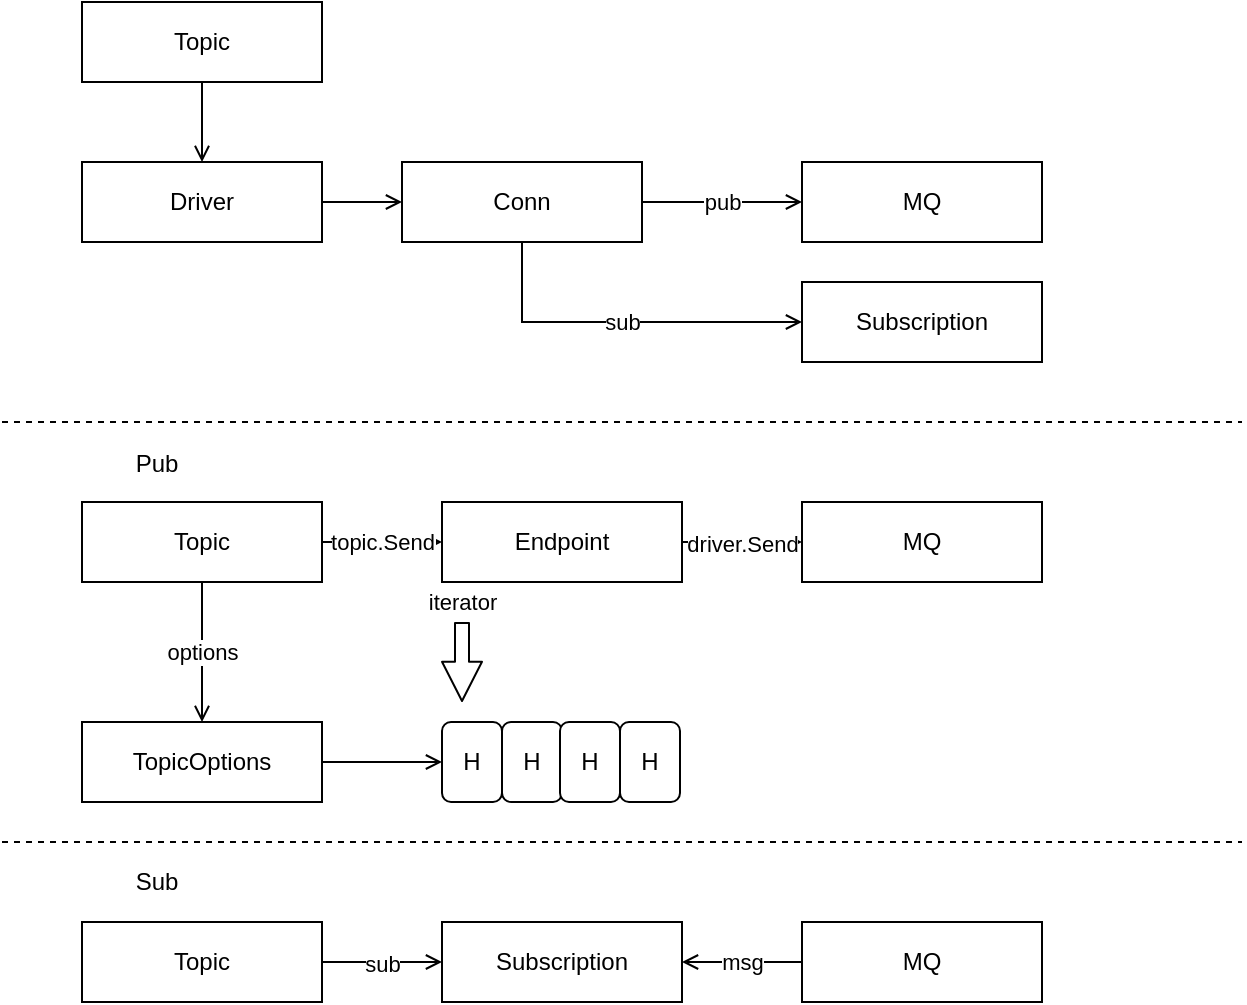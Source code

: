 <mxfile version="13.0.1" type="device"><diagram id="jl9dASJurcuEH9TrRSAs" name="第 1 页"><mxGraphModel dx="878" dy="556" grid="1" gridSize="10" guides="1" tooltips="1" connect="1" arrows="1" fold="1" page="1" pageScale="1" pageWidth="827" pageHeight="1169" math="0" shadow="0"><root><mxCell id="0"/><mxCell id="1" parent="0"/><mxCell id="td8ZOhr1b_kOlsYHJSii-5" style="edgeStyle=orthogonalEdgeStyle;rounded=0;orthogonalLoop=1;jettySize=auto;html=1;exitX=0.5;exitY=1;exitDx=0;exitDy=0;endArrow=open;endFill=0;" edge="1" parent="1" source="td8ZOhr1b_kOlsYHJSii-1" target="td8ZOhr1b_kOlsYHJSii-2"><mxGeometry relative="1" as="geometry"/></mxCell><mxCell id="td8ZOhr1b_kOlsYHJSii-1" value="Topic" style="rounded=0;whiteSpace=wrap;html=1;" vertex="1" parent="1"><mxGeometry x="160" y="120" width="120" height="40" as="geometry"/></mxCell><mxCell id="td8ZOhr1b_kOlsYHJSii-6" style="edgeStyle=orthogonalEdgeStyle;rounded=0;orthogonalLoop=1;jettySize=auto;html=1;exitX=1;exitY=0.5;exitDx=0;exitDy=0;entryX=0;entryY=0.5;entryDx=0;entryDy=0;endArrow=open;endFill=0;" edge="1" parent="1" source="td8ZOhr1b_kOlsYHJSii-2" target="td8ZOhr1b_kOlsYHJSii-3"><mxGeometry relative="1" as="geometry"/></mxCell><mxCell id="td8ZOhr1b_kOlsYHJSii-2" value="Driver" style="rounded=0;whiteSpace=wrap;html=1;" vertex="1" parent="1"><mxGeometry x="160" y="200" width="120" height="40" as="geometry"/></mxCell><mxCell id="td8ZOhr1b_kOlsYHJSii-9" value="sub" style="edgeStyle=orthogonalEdgeStyle;rounded=0;orthogonalLoop=1;jettySize=auto;html=1;exitX=0.5;exitY=1;exitDx=0;exitDy=0;entryX=0;entryY=0.5;entryDx=0;entryDy=0;endArrow=open;endFill=0;" edge="1" parent="1" source="td8ZOhr1b_kOlsYHJSii-3" target="td8ZOhr1b_kOlsYHJSii-4"><mxGeometry relative="1" as="geometry"/></mxCell><mxCell id="td8ZOhr1b_kOlsYHJSii-12" value="pub" style="edgeStyle=orthogonalEdgeStyle;rounded=0;orthogonalLoop=1;jettySize=auto;html=1;exitX=1;exitY=0.5;exitDx=0;exitDy=0;entryX=0;entryY=0.5;entryDx=0;entryDy=0;endArrow=open;endFill=0;" edge="1" parent="1" source="td8ZOhr1b_kOlsYHJSii-3" target="td8ZOhr1b_kOlsYHJSii-10"><mxGeometry relative="1" as="geometry"/></mxCell><mxCell id="td8ZOhr1b_kOlsYHJSii-3" value="Conn" style="rounded=0;whiteSpace=wrap;html=1;" vertex="1" parent="1"><mxGeometry x="320" y="200" width="120" height="40" as="geometry"/></mxCell><mxCell id="td8ZOhr1b_kOlsYHJSii-4" value="Subscription" style="rounded=0;whiteSpace=wrap;html=1;" vertex="1" parent="1"><mxGeometry x="520" y="260" width="120" height="40" as="geometry"/></mxCell><mxCell id="td8ZOhr1b_kOlsYHJSii-10" value="MQ" style="rounded=0;whiteSpace=wrap;html=1;" vertex="1" parent="1"><mxGeometry x="520" y="200" width="120" height="40" as="geometry"/></mxCell><mxCell id="td8ZOhr1b_kOlsYHJSii-15" value="" style="endArrow=none;dashed=1;html=1;" edge="1" parent="1"><mxGeometry width="50" height="50" relative="1" as="geometry"><mxPoint x="120" y="540" as="sourcePoint"/><mxPoint x="740" y="540" as="targetPoint"/></mxGeometry></mxCell><mxCell id="td8ZOhr1b_kOlsYHJSii-16" value="Pub" style="text;html=1;align=center;verticalAlign=middle;resizable=0;points=[];autosize=1;" vertex="1" parent="1"><mxGeometry x="177" y="341" width="40" height="20" as="geometry"/></mxCell><mxCell id="td8ZOhr1b_kOlsYHJSii-18" value="topic.Send" style="edgeStyle=orthogonalEdgeStyle;rounded=0;orthogonalLoop=1;jettySize=auto;html=1;exitX=1;exitY=0.5;exitDx=0;exitDy=0;endArrow=open;endFill=0;" edge="1" parent="1" source="td8ZOhr1b_kOlsYHJSii-17" target="td8ZOhr1b_kOlsYHJSii-19"><mxGeometry relative="1" as="geometry"><mxPoint x="340" y="390" as="targetPoint"/></mxGeometry></mxCell><mxCell id="td8ZOhr1b_kOlsYHJSii-34" value="options" style="edgeStyle=orthogonalEdgeStyle;rounded=0;orthogonalLoop=1;jettySize=auto;html=1;exitX=0.5;exitY=1;exitDx=0;exitDy=0;endArrow=open;endFill=0;entryX=0.5;entryY=0;entryDx=0;entryDy=0;" edge="1" parent="1" source="td8ZOhr1b_kOlsYHJSii-17" target="td8ZOhr1b_kOlsYHJSii-36"><mxGeometry relative="1" as="geometry"><mxPoint x="220" y="470" as="targetPoint"/></mxGeometry></mxCell><mxCell id="td8ZOhr1b_kOlsYHJSii-17" value="Topic" style="rounded=0;whiteSpace=wrap;html=1;" vertex="1" parent="1"><mxGeometry x="160" y="370" width="120" height="40" as="geometry"/></mxCell><mxCell id="td8ZOhr1b_kOlsYHJSii-30" value="driver.Send" style="edgeStyle=orthogonalEdgeStyle;rounded=0;orthogonalLoop=1;jettySize=auto;html=1;exitX=1;exitY=0.5;exitDx=0;exitDy=0;endArrow=open;endFill=0;" edge="1" parent="1" source="td8ZOhr1b_kOlsYHJSii-19"><mxGeometry relative="1" as="geometry"><mxPoint x="520" y="390" as="targetPoint"/></mxGeometry></mxCell><mxCell id="td8ZOhr1b_kOlsYHJSii-19" value="Endpoint" style="rounded=0;whiteSpace=wrap;html=1;" vertex="1" parent="1"><mxGeometry x="340" y="370" width="120" height="40" as="geometry"/></mxCell><mxCell id="td8ZOhr1b_kOlsYHJSii-23" value="iterator" style="shape=flexArrow;endArrow=classic;html=1;width=7;endSize=6.2;endWidth=12;" edge="1" parent="1"><mxGeometry x="-1" y="-10" width="50" height="50" relative="1" as="geometry"><mxPoint x="350" y="430" as="sourcePoint"/><mxPoint x="350" y="470" as="targetPoint"/><mxPoint x="10" y="-10" as="offset"/></mxGeometry></mxCell><mxCell id="td8ZOhr1b_kOlsYHJSii-29" value="" style="group" vertex="1" connectable="0" parent="1"><mxGeometry x="340" y="480" width="119" height="40" as="geometry"/></mxCell><mxCell id="td8ZOhr1b_kOlsYHJSii-25" value="H" style="rounded=1;whiteSpace=wrap;html=1;" vertex="1" parent="td8ZOhr1b_kOlsYHJSii-29"><mxGeometry width="30" height="40" as="geometry"/></mxCell><mxCell id="td8ZOhr1b_kOlsYHJSii-26" value="H" style="rounded=1;whiteSpace=wrap;html=1;" vertex="1" parent="td8ZOhr1b_kOlsYHJSii-29"><mxGeometry x="30" width="30" height="40" as="geometry"/></mxCell><mxCell id="td8ZOhr1b_kOlsYHJSii-27" value="H&lt;br&gt;" style="rounded=1;whiteSpace=wrap;html=1;" vertex="1" parent="td8ZOhr1b_kOlsYHJSii-29"><mxGeometry x="59" width="30" height="40" as="geometry"/></mxCell><mxCell id="td8ZOhr1b_kOlsYHJSii-28" value="H&lt;br&gt;" style="rounded=1;whiteSpace=wrap;html=1;" vertex="1" parent="td8ZOhr1b_kOlsYHJSii-29"><mxGeometry x="89" width="30" height="40" as="geometry"/></mxCell><mxCell id="td8ZOhr1b_kOlsYHJSii-32" value="MQ" style="rounded=0;whiteSpace=wrap;html=1;" vertex="1" parent="1"><mxGeometry x="520" y="370" width="120" height="40" as="geometry"/></mxCell><mxCell id="td8ZOhr1b_kOlsYHJSii-33" value="" style="endArrow=none;dashed=1;html=1;" edge="1" parent="1"><mxGeometry width="50" height="50" relative="1" as="geometry"><mxPoint x="120" y="330" as="sourcePoint"/><mxPoint x="740" y="330" as="targetPoint"/></mxGeometry></mxCell><mxCell id="td8ZOhr1b_kOlsYHJSii-37" style="edgeStyle=orthogonalEdgeStyle;rounded=0;orthogonalLoop=1;jettySize=auto;html=1;exitX=1;exitY=0.5;exitDx=0;exitDy=0;entryX=0;entryY=0.5;entryDx=0;entryDy=0;endArrow=open;endFill=0;" edge="1" parent="1" source="td8ZOhr1b_kOlsYHJSii-36" target="td8ZOhr1b_kOlsYHJSii-25"><mxGeometry relative="1" as="geometry"/></mxCell><mxCell id="td8ZOhr1b_kOlsYHJSii-36" value="TopicOptions" style="rounded=0;whiteSpace=wrap;html=1;" vertex="1" parent="1"><mxGeometry x="160" y="480" width="120" height="40" as="geometry"/></mxCell><mxCell id="td8ZOhr1b_kOlsYHJSii-38" value="Sub" style="text;html=1;align=center;verticalAlign=middle;resizable=0;points=[];autosize=1;" vertex="1" parent="1"><mxGeometry x="177" y="550" width="40" height="20" as="geometry"/></mxCell><mxCell id="td8ZOhr1b_kOlsYHJSii-40" value="sub" style="edgeStyle=orthogonalEdgeStyle;rounded=0;orthogonalLoop=1;jettySize=auto;html=1;exitX=1;exitY=0.5;exitDx=0;exitDy=0;endArrow=open;endFill=0;" edge="1" parent="1" source="td8ZOhr1b_kOlsYHJSii-39"><mxGeometry relative="1" as="geometry"><mxPoint x="340" y="600" as="targetPoint"/></mxGeometry></mxCell><mxCell id="td8ZOhr1b_kOlsYHJSii-39" value="Topic" style="rounded=0;whiteSpace=wrap;html=1;" vertex="1" parent="1"><mxGeometry x="160" y="580" width="120" height="40" as="geometry"/></mxCell><mxCell id="td8ZOhr1b_kOlsYHJSii-41" value="Subscription" style="rounded=0;whiteSpace=wrap;html=1;" vertex="1" parent="1"><mxGeometry x="340" y="580" width="120" height="40" as="geometry"/></mxCell><mxCell id="td8ZOhr1b_kOlsYHJSii-48" value="msg" style="edgeStyle=orthogonalEdgeStyle;rounded=0;orthogonalLoop=1;jettySize=auto;html=1;exitX=0;exitY=0.5;exitDx=0;exitDy=0;entryX=1;entryY=0.5;entryDx=0;entryDy=0;endArrow=open;endFill=0;" edge="1" parent="1" source="td8ZOhr1b_kOlsYHJSii-43" target="td8ZOhr1b_kOlsYHJSii-41"><mxGeometry relative="1" as="geometry"/></mxCell><mxCell id="td8ZOhr1b_kOlsYHJSii-43" value="MQ" style="rounded=0;whiteSpace=wrap;html=1;" vertex="1" parent="1"><mxGeometry x="520" y="580" width="120" height="40" as="geometry"/></mxCell></root></mxGraphModel></diagram></mxfile>